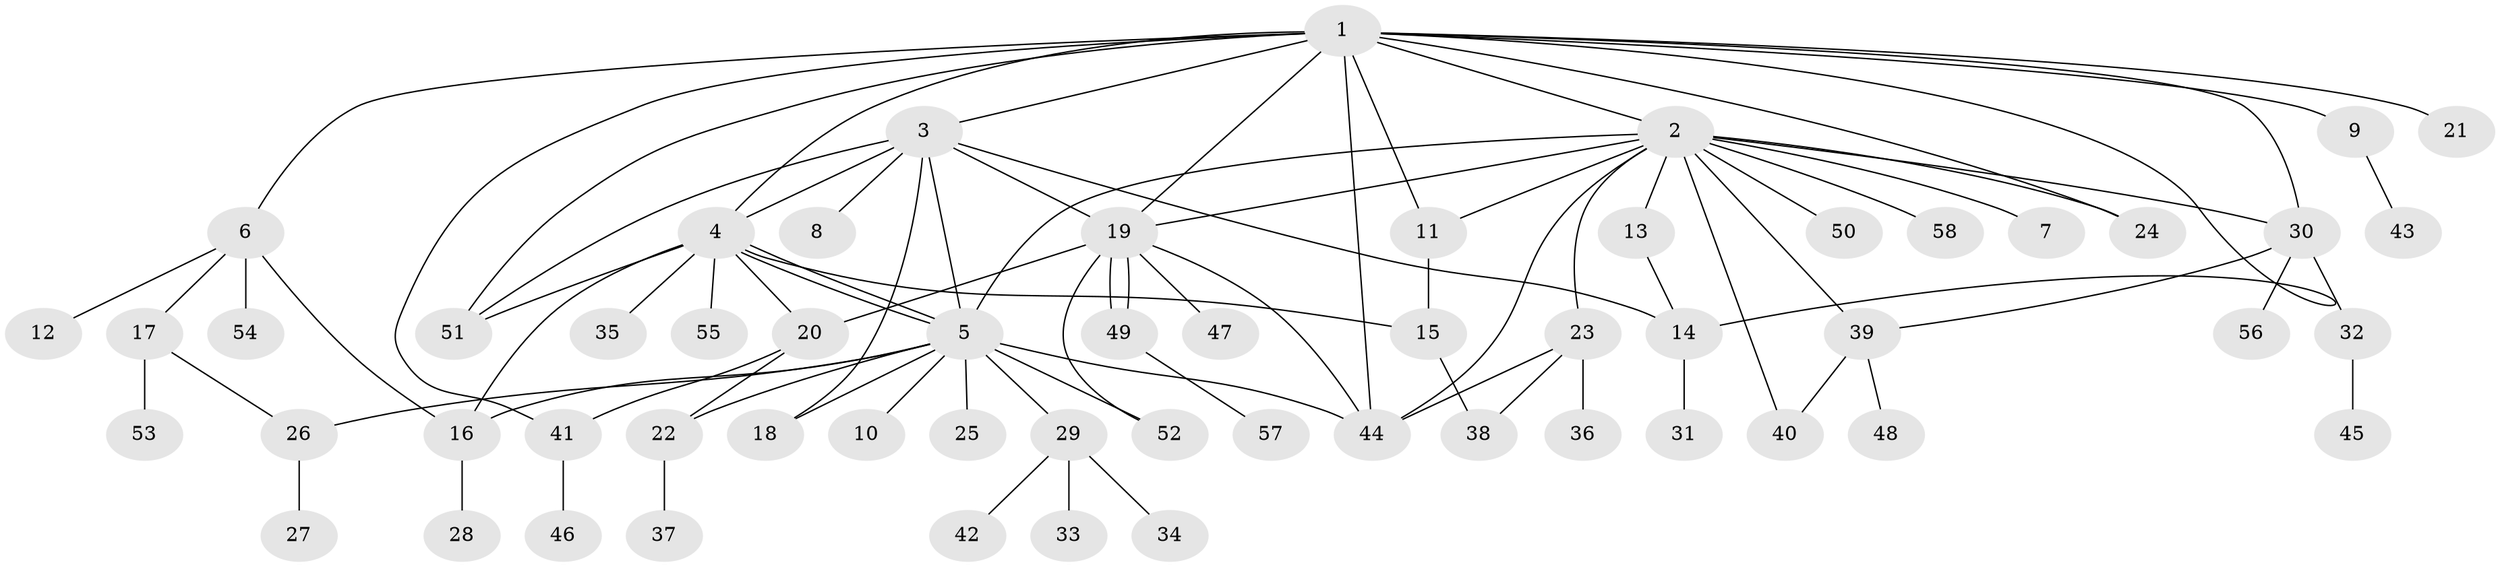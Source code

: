 // coarse degree distribution, {14: 0.023255813953488372, 13: 0.023255813953488372, 5: 0.09302325581395349, 10: 0.023255813953488372, 12: 0.023255813953488372, 4: 0.046511627906976744, 1: 0.46511627906976744, 2: 0.16279069767441862, 3: 0.11627906976744186, 8: 0.023255813953488372}
// Generated by graph-tools (version 1.1) at 2025/41/03/06/25 10:41:47]
// undirected, 58 vertices, 87 edges
graph export_dot {
graph [start="1"]
  node [color=gray90,style=filled];
  1;
  2;
  3;
  4;
  5;
  6;
  7;
  8;
  9;
  10;
  11;
  12;
  13;
  14;
  15;
  16;
  17;
  18;
  19;
  20;
  21;
  22;
  23;
  24;
  25;
  26;
  27;
  28;
  29;
  30;
  31;
  32;
  33;
  34;
  35;
  36;
  37;
  38;
  39;
  40;
  41;
  42;
  43;
  44;
  45;
  46;
  47;
  48;
  49;
  50;
  51;
  52;
  53;
  54;
  55;
  56;
  57;
  58;
  1 -- 2;
  1 -- 3;
  1 -- 4;
  1 -- 6;
  1 -- 9;
  1 -- 11;
  1 -- 14;
  1 -- 19;
  1 -- 21;
  1 -- 24;
  1 -- 30;
  1 -- 41;
  1 -- 44;
  1 -- 51;
  2 -- 5;
  2 -- 7;
  2 -- 11;
  2 -- 13;
  2 -- 19;
  2 -- 23;
  2 -- 24;
  2 -- 30;
  2 -- 39;
  2 -- 40;
  2 -- 44;
  2 -- 50;
  2 -- 58;
  3 -- 4;
  3 -- 5;
  3 -- 8;
  3 -- 14;
  3 -- 18;
  3 -- 19;
  3 -- 51;
  4 -- 5;
  4 -- 5;
  4 -- 15;
  4 -- 16;
  4 -- 20;
  4 -- 35;
  4 -- 51;
  4 -- 55;
  5 -- 10;
  5 -- 16;
  5 -- 18;
  5 -- 22;
  5 -- 25;
  5 -- 26;
  5 -- 29;
  5 -- 44;
  5 -- 52;
  6 -- 12;
  6 -- 16;
  6 -- 17;
  6 -- 54;
  9 -- 43;
  11 -- 15;
  13 -- 14;
  14 -- 31;
  15 -- 38;
  16 -- 28;
  17 -- 26;
  17 -- 53;
  19 -- 20;
  19 -- 44;
  19 -- 47;
  19 -- 49;
  19 -- 49;
  19 -- 52;
  20 -- 22;
  20 -- 41;
  22 -- 37;
  23 -- 36;
  23 -- 38;
  23 -- 44;
  26 -- 27;
  29 -- 33;
  29 -- 34;
  29 -- 42;
  30 -- 32;
  30 -- 39;
  30 -- 56;
  32 -- 45;
  39 -- 40;
  39 -- 48;
  41 -- 46;
  49 -- 57;
}
